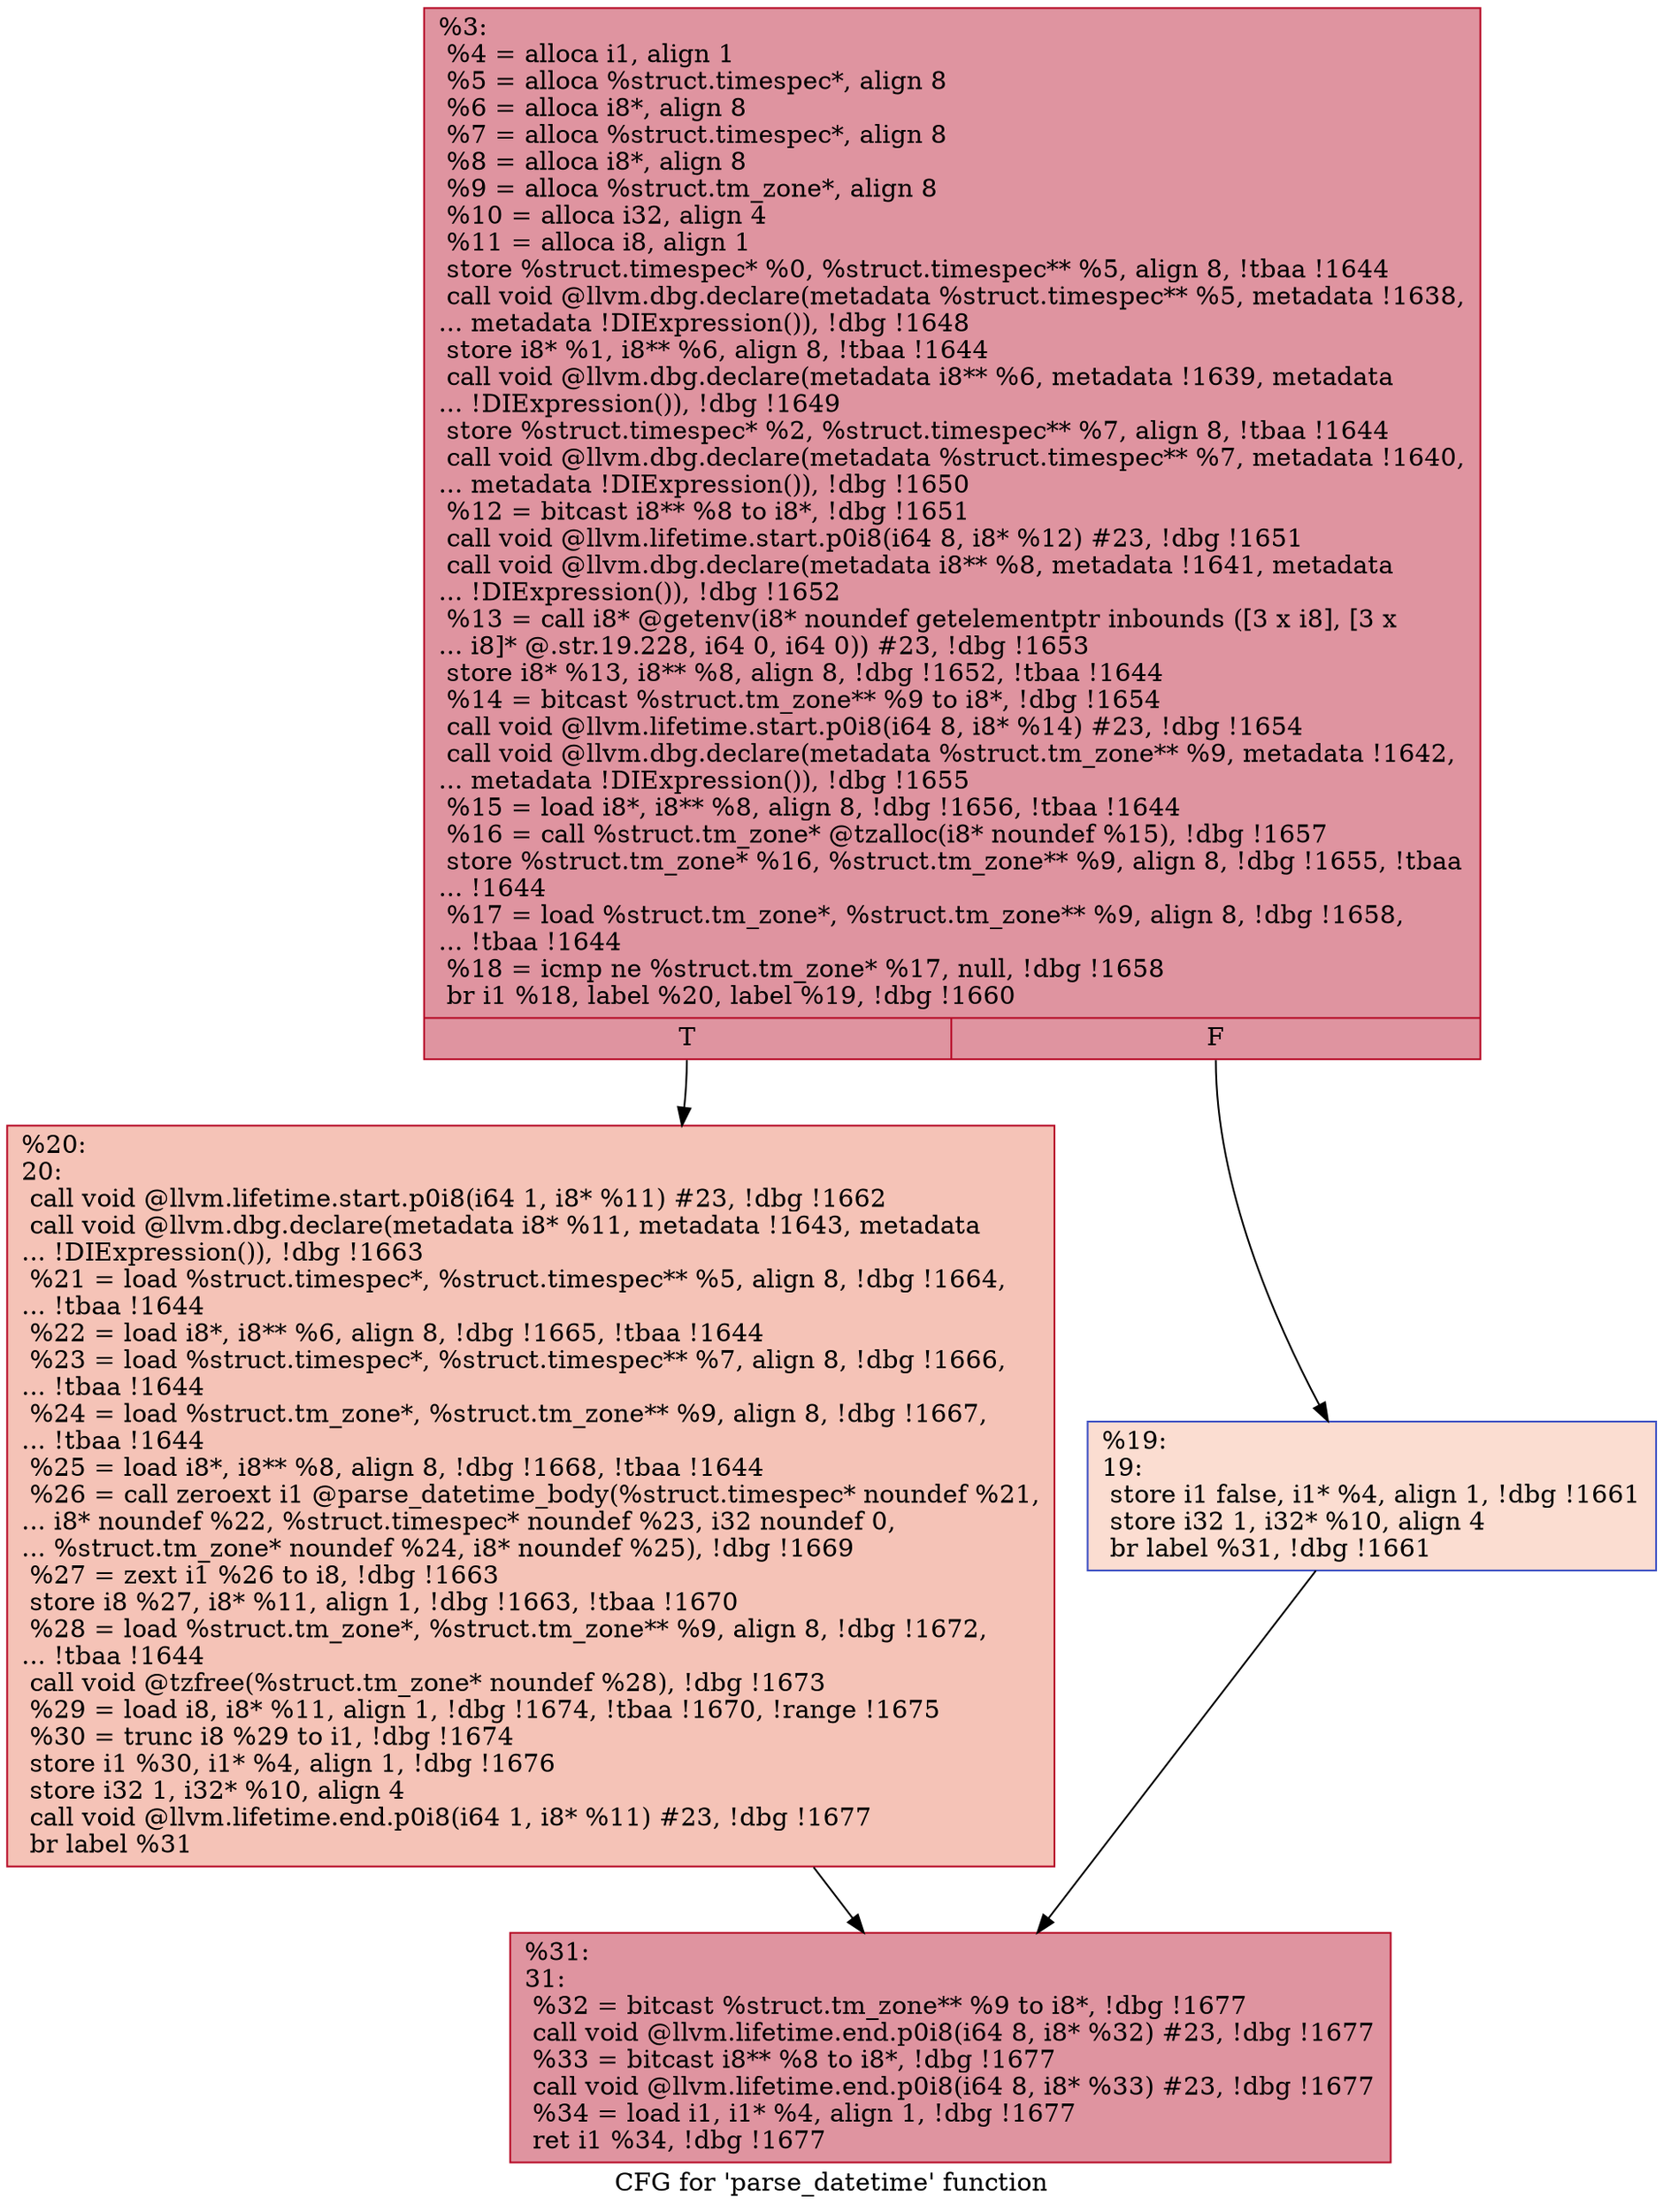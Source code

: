 digraph "CFG for 'parse_datetime' function" {
	label="CFG for 'parse_datetime' function";

	Node0x1783530 [shape=record,color="#b70d28ff", style=filled, fillcolor="#b70d2870",label="{%3:\l  %4 = alloca i1, align 1\l  %5 = alloca %struct.timespec*, align 8\l  %6 = alloca i8*, align 8\l  %7 = alloca %struct.timespec*, align 8\l  %8 = alloca i8*, align 8\l  %9 = alloca %struct.tm_zone*, align 8\l  %10 = alloca i32, align 4\l  %11 = alloca i8, align 1\l  store %struct.timespec* %0, %struct.timespec** %5, align 8, !tbaa !1644\l  call void @llvm.dbg.declare(metadata %struct.timespec** %5, metadata !1638,\l... metadata !DIExpression()), !dbg !1648\l  store i8* %1, i8** %6, align 8, !tbaa !1644\l  call void @llvm.dbg.declare(metadata i8** %6, metadata !1639, metadata\l... !DIExpression()), !dbg !1649\l  store %struct.timespec* %2, %struct.timespec** %7, align 8, !tbaa !1644\l  call void @llvm.dbg.declare(metadata %struct.timespec** %7, metadata !1640,\l... metadata !DIExpression()), !dbg !1650\l  %12 = bitcast i8** %8 to i8*, !dbg !1651\l  call void @llvm.lifetime.start.p0i8(i64 8, i8* %12) #23, !dbg !1651\l  call void @llvm.dbg.declare(metadata i8** %8, metadata !1641, metadata\l... !DIExpression()), !dbg !1652\l  %13 = call i8* @getenv(i8* noundef getelementptr inbounds ([3 x i8], [3 x\l... i8]* @.str.19.228, i64 0, i64 0)) #23, !dbg !1653\l  store i8* %13, i8** %8, align 8, !dbg !1652, !tbaa !1644\l  %14 = bitcast %struct.tm_zone** %9 to i8*, !dbg !1654\l  call void @llvm.lifetime.start.p0i8(i64 8, i8* %14) #23, !dbg !1654\l  call void @llvm.dbg.declare(metadata %struct.tm_zone** %9, metadata !1642,\l... metadata !DIExpression()), !dbg !1655\l  %15 = load i8*, i8** %8, align 8, !dbg !1656, !tbaa !1644\l  %16 = call %struct.tm_zone* @tzalloc(i8* noundef %15), !dbg !1657\l  store %struct.tm_zone* %16, %struct.tm_zone** %9, align 8, !dbg !1655, !tbaa\l... !1644\l  %17 = load %struct.tm_zone*, %struct.tm_zone** %9, align 8, !dbg !1658,\l... !tbaa !1644\l  %18 = icmp ne %struct.tm_zone* %17, null, !dbg !1658\l  br i1 %18, label %20, label %19, !dbg !1660\l|{<s0>T|<s1>F}}"];
	Node0x1783530:s0 -> Node0x17848d0;
	Node0x1783530:s1 -> Node0x1784880;
	Node0x1784880 [shape=record,color="#3d50c3ff", style=filled, fillcolor="#f7b39670",label="{%19:\l19:                                               \l  store i1 false, i1* %4, align 1, !dbg !1661\l  store i32 1, i32* %10, align 4\l  br label %31, !dbg !1661\l}"];
	Node0x1784880 -> Node0x1784920;
	Node0x17848d0 [shape=record,color="#b70d28ff", style=filled, fillcolor="#e8765c70",label="{%20:\l20:                                               \l  call void @llvm.lifetime.start.p0i8(i64 1, i8* %11) #23, !dbg !1662\l  call void @llvm.dbg.declare(metadata i8* %11, metadata !1643, metadata\l... !DIExpression()), !dbg !1663\l  %21 = load %struct.timespec*, %struct.timespec** %5, align 8, !dbg !1664,\l... !tbaa !1644\l  %22 = load i8*, i8** %6, align 8, !dbg !1665, !tbaa !1644\l  %23 = load %struct.timespec*, %struct.timespec** %7, align 8, !dbg !1666,\l... !tbaa !1644\l  %24 = load %struct.tm_zone*, %struct.tm_zone** %9, align 8, !dbg !1667,\l... !tbaa !1644\l  %25 = load i8*, i8** %8, align 8, !dbg !1668, !tbaa !1644\l  %26 = call zeroext i1 @parse_datetime_body(%struct.timespec* noundef %21,\l... i8* noundef %22, %struct.timespec* noundef %23, i32 noundef 0,\l... %struct.tm_zone* noundef %24, i8* noundef %25), !dbg !1669\l  %27 = zext i1 %26 to i8, !dbg !1663\l  store i8 %27, i8* %11, align 1, !dbg !1663, !tbaa !1670\l  %28 = load %struct.tm_zone*, %struct.tm_zone** %9, align 8, !dbg !1672,\l... !tbaa !1644\l  call void @tzfree(%struct.tm_zone* noundef %28), !dbg !1673\l  %29 = load i8, i8* %11, align 1, !dbg !1674, !tbaa !1670, !range !1675\l  %30 = trunc i8 %29 to i1, !dbg !1674\l  store i1 %30, i1* %4, align 1, !dbg !1676\l  store i32 1, i32* %10, align 4\l  call void @llvm.lifetime.end.p0i8(i64 1, i8* %11) #23, !dbg !1677\l  br label %31\l}"];
	Node0x17848d0 -> Node0x1784920;
	Node0x1784920 [shape=record,color="#b70d28ff", style=filled, fillcolor="#b70d2870",label="{%31:\l31:                                               \l  %32 = bitcast %struct.tm_zone** %9 to i8*, !dbg !1677\l  call void @llvm.lifetime.end.p0i8(i64 8, i8* %32) #23, !dbg !1677\l  %33 = bitcast i8** %8 to i8*, !dbg !1677\l  call void @llvm.lifetime.end.p0i8(i64 8, i8* %33) #23, !dbg !1677\l  %34 = load i1, i1* %4, align 1, !dbg !1677\l  ret i1 %34, !dbg !1677\l}"];
}
